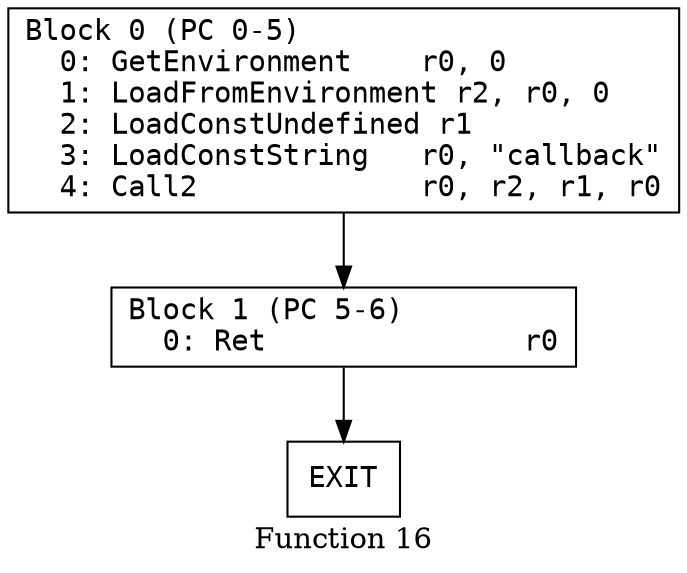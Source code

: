 // Function 16 from flow_control
// Generated from data/flow_control.dot

digraph {
  rankdir=TB;
  node [shape=box, fontname="monospace"];

  label = "Function 16";
  style = filled;
  color = lightgrey;

  f16_n0 [ label = "Block 0 (PC 0-5)\l  0: GetEnvironment    r0, 0\l  1: LoadFromEnvironment r2, r0, 0\l  2: LoadConstUndefined r1\l  3: LoadConstString   r0, \"callback\"\l  4: Call2             r0, r2, r1, r0\l" ]
  f16_n1 [ label = "Block 1 (PC 5-6)\l  0: Ret               r0\l" ]
  f16_n2 [ label = "EXIT" ]

  f16_n0 -> f16_n1
  f16_n1 -> f16_n2
}
